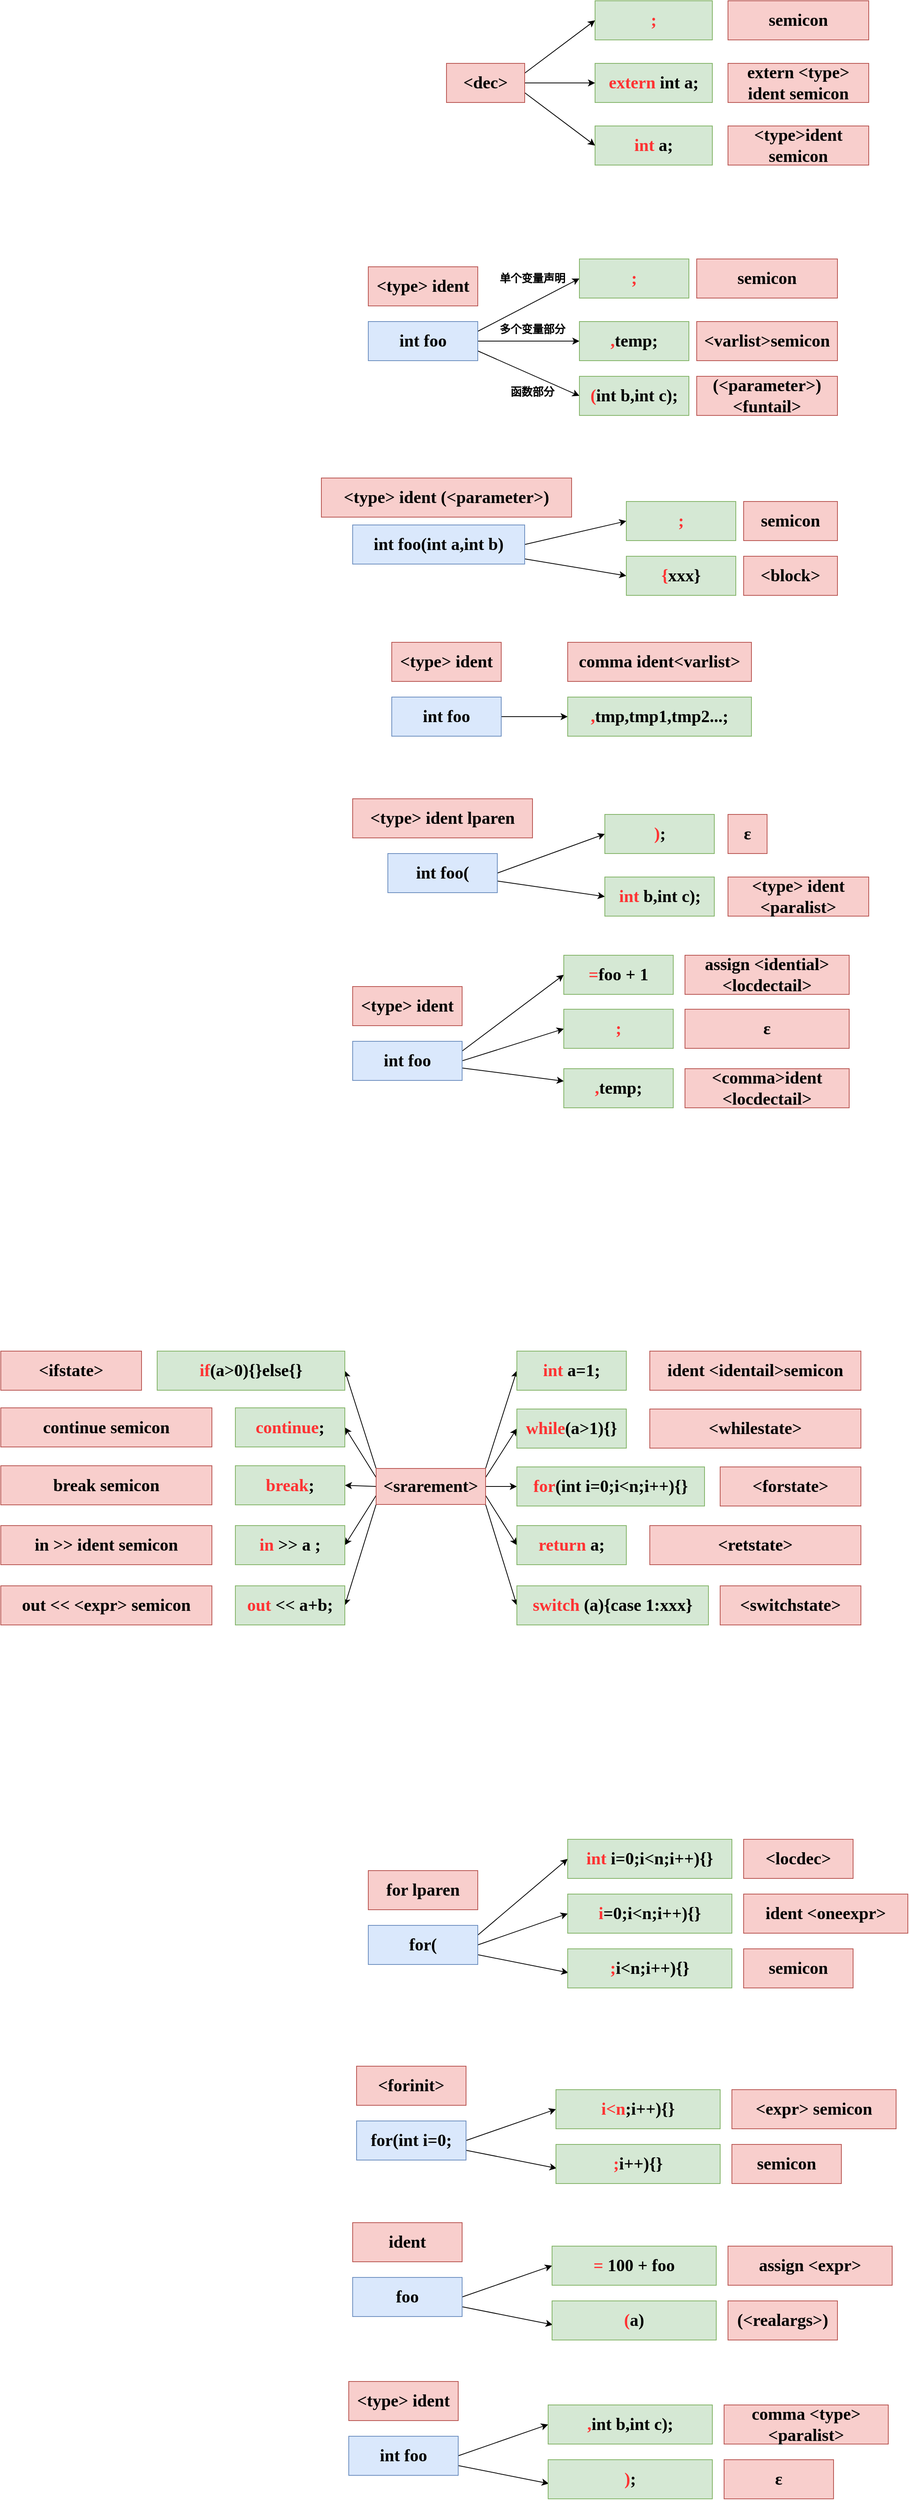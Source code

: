 <mxfile version="14.5.1" type="device"><diagram id="L90BtgbcNzhv3W5qgDc9" name="第 1 页"><mxGraphModel dx="2212" dy="1847" grid="1" gridSize="10" guides="1" tooltips="1" connect="1" arrows="1" fold="1" page="1" pageScale="1" pageWidth="827" pageHeight="1169" math="0" shadow="0"><root><mxCell id="0"/><mxCell id="1" parent="0"/><mxCell id="10o4doqSelz8UvttUUYn-6" style="rounded=0;orthogonalLoop=1;jettySize=auto;html=1;exitX=1;exitY=0.25;exitDx=0;exitDy=0;entryX=0;entryY=0.5;entryDx=0;entryDy=0;" parent="1" source="10o4doqSelz8UvttUUYn-1" target="10o4doqSelz8UvttUUYn-5" edge="1"><mxGeometry relative="1" as="geometry"/></mxCell><mxCell id="10o4doqSelz8UvttUUYn-7" style="edgeStyle=none;rounded=0;orthogonalLoop=1;jettySize=auto;html=1;" parent="1" source="10o4doqSelz8UvttUUYn-1" target="10o4doqSelz8UvttUUYn-4" edge="1"><mxGeometry relative="1" as="geometry"/></mxCell><mxCell id="10o4doqSelz8UvttUUYn-8" style="edgeStyle=none;rounded=0;orthogonalLoop=1;jettySize=auto;html=1;exitX=1;exitY=0.75;exitDx=0;exitDy=0;entryX=0;entryY=0.5;entryDx=0;entryDy=0;" parent="1" source="10o4doqSelz8UvttUUYn-1" target="10o4doqSelz8UvttUUYn-3" edge="1"><mxGeometry relative="1" as="geometry"/></mxCell><mxCell id="10o4doqSelz8UvttUUYn-1" value="&lt;b&gt;&lt;font face=&quot;Comic Sans MS&quot; style=&quot;font-size: 22px&quot;&gt;int foo&lt;/font&gt;&lt;/b&gt;" style="rounded=0;whiteSpace=wrap;html=1;fillColor=#dae8fc;strokeColor=#6c8ebf;" parent="1" vertex="1"><mxGeometry x="100" y="290" width="140" height="50" as="geometry"/></mxCell><mxCell id="10o4doqSelz8UvttUUYn-2" value="&lt;b&gt;&lt;font face=&quot;Comic Sans MS&quot; style=&quot;font-size: 22px&quot;&gt;&amp;lt;type&amp;gt; ident&lt;/font&gt;&lt;/b&gt;" style="rounded=0;whiteSpace=wrap;html=1;fillColor=#f8cecc;strokeColor=#b85450;" parent="1" vertex="1"><mxGeometry x="100" y="220" width="140" height="50" as="geometry"/></mxCell><mxCell id="10o4doqSelz8UvttUUYn-3" value="&lt;b&gt;&lt;font face=&quot;Comic Sans MS&quot; style=&quot;font-size: 22px&quot;&gt;&lt;font color=&quot;#ff3333&quot;&gt;(&lt;/font&gt;int b,int c);&lt;/font&gt;&lt;/b&gt;" style="rounded=0;whiteSpace=wrap;html=1;fillColor=#d5e8d4;strokeColor=#82b366;" parent="1" vertex="1"><mxGeometry x="370" y="360" width="140" height="50" as="geometry"/></mxCell><mxCell id="10o4doqSelz8UvttUUYn-4" value="&lt;font face=&quot;Comic Sans MS&quot;&gt;&lt;span style=&quot;font-size: 22px&quot;&gt;&lt;b&gt;&lt;font color=&quot;#ff3333&quot;&gt;,&lt;/font&gt;temp;&lt;/b&gt;&lt;/span&gt;&lt;/font&gt;" style="rounded=0;whiteSpace=wrap;html=1;fillColor=#d5e8d4;strokeColor=#82b366;" parent="1" vertex="1"><mxGeometry x="370" y="290" width="140" height="50" as="geometry"/></mxCell><mxCell id="10o4doqSelz8UvttUUYn-5" value="&lt;font face=&quot;Comic Sans MS&quot; color=&quot;#ff3333&quot;&gt;&lt;span style=&quot;font-size: 22px&quot;&gt;&lt;b&gt;;&lt;/b&gt;&lt;/span&gt;&lt;/font&gt;" style="rounded=0;whiteSpace=wrap;html=1;fillColor=#d5e8d4;strokeColor=#82b366;" parent="1" vertex="1"><mxGeometry x="370" y="210" width="140" height="50" as="geometry"/></mxCell><mxCell id="10o4doqSelz8UvttUUYn-9" value="&lt;font face=&quot;Comic Sans MS&quot;&gt;&lt;span style=&quot;font-size: 22px&quot;&gt;&lt;b&gt;(&amp;lt;parameter&amp;gt;)&lt;br&gt;&amp;lt;funtail&amp;gt;&lt;br&gt;&lt;/b&gt;&lt;/span&gt;&lt;/font&gt;" style="rounded=0;whiteSpace=wrap;html=1;fillColor=#f8cecc;strokeColor=#b85450;" parent="1" vertex="1"><mxGeometry x="520" y="360" width="180" height="50" as="geometry"/></mxCell><mxCell id="10o4doqSelz8UvttUUYn-10" value="&lt;font face=&quot;Comic Sans MS&quot;&gt;&lt;span style=&quot;font-size: 22px&quot;&gt;&lt;b&gt;&amp;lt;varlist&amp;gt;semicon&lt;/b&gt;&lt;/span&gt;&lt;/font&gt;" style="rounded=0;whiteSpace=wrap;html=1;fillColor=#f8cecc;strokeColor=#b85450;" parent="1" vertex="1"><mxGeometry x="520" y="290" width="180" height="50" as="geometry"/></mxCell><mxCell id="10o4doqSelz8UvttUUYn-11" value="&lt;font face=&quot;Comic Sans MS&quot;&gt;&lt;span style=&quot;font-size: 22px&quot;&gt;&lt;b&gt;semicon&lt;/b&gt;&lt;/span&gt;&lt;/font&gt;" style="rounded=0;whiteSpace=wrap;html=1;fillColor=#f8cecc;strokeColor=#b85450;" parent="1" vertex="1"><mxGeometry x="520" y="210" width="180" height="50" as="geometry"/></mxCell><mxCell id="10o4doqSelz8UvttUUYn-13" value="&lt;b&gt;&lt;font style=&quot;font-size: 14px&quot;&gt;单个变量声明&lt;/font&gt;&lt;/b&gt;" style="text;html=1;strokeColor=none;fillColor=none;align=center;verticalAlign=middle;whiteSpace=wrap;rounded=0;" parent="1" vertex="1"><mxGeometry x="260" y="225" width="100" height="20" as="geometry"/></mxCell><mxCell id="10o4doqSelz8UvttUUYn-14" value="&lt;b&gt;&lt;font style=&quot;font-size: 14px&quot;&gt;多个变量部分&lt;/font&gt;&lt;/b&gt;" style="text;html=1;strokeColor=none;fillColor=none;align=center;verticalAlign=middle;whiteSpace=wrap;rounded=0;" parent="1" vertex="1"><mxGeometry x="260" y="290" width="100" height="20" as="geometry"/></mxCell><mxCell id="10o4doqSelz8UvttUUYn-15" value="&lt;b&gt;&lt;font style=&quot;font-size: 14px&quot;&gt;函数部分&lt;/font&gt;&lt;/b&gt;" style="text;html=1;strokeColor=none;fillColor=none;align=center;verticalAlign=middle;whiteSpace=wrap;rounded=0;" parent="1" vertex="1"><mxGeometry x="260" y="370" width="100" height="20" as="geometry"/></mxCell><mxCell id="10o4doqSelz8UvttUUYn-22" style="edgeStyle=none;rounded=0;orthogonalLoop=1;jettySize=auto;html=1;entryX=0;entryY=0.5;entryDx=0;entryDy=0;exitX=1;exitY=0.5;exitDx=0;exitDy=0;" parent="1" source="10o4doqSelz8UvttUUYn-16" target="10o4doqSelz8UvttUUYn-18" edge="1"><mxGeometry relative="1" as="geometry"/></mxCell><mxCell id="10o4doqSelz8UvttUUYn-23" style="edgeStyle=none;rounded=0;orthogonalLoop=1;jettySize=auto;html=1;entryX=0;entryY=0.5;entryDx=0;entryDy=0;" parent="1" source="10o4doqSelz8UvttUUYn-16" target="10o4doqSelz8UvttUUYn-19" edge="1"><mxGeometry relative="1" as="geometry"/></mxCell><mxCell id="10o4doqSelz8UvttUUYn-16" value="&lt;b&gt;&lt;font face=&quot;Comic Sans MS&quot; style=&quot;font-size: 22px&quot;&gt;int foo(int a,int b)&lt;/font&gt;&lt;/b&gt;" style="rounded=0;whiteSpace=wrap;html=1;fillColor=#dae8fc;strokeColor=#6c8ebf;" parent="1" vertex="1"><mxGeometry x="80" y="550" width="220" height="50" as="geometry"/></mxCell><mxCell id="10o4doqSelz8UvttUUYn-17" value="&lt;b&gt;&lt;font face=&quot;Comic Sans MS&quot; style=&quot;font-size: 22px&quot;&gt;&amp;lt;type&amp;gt; ident (&amp;lt;parameter&amp;gt;)&lt;/font&gt;&lt;/b&gt;" style="rounded=0;whiteSpace=wrap;html=1;fillColor=#f8cecc;strokeColor=#b85450;" parent="1" vertex="1"><mxGeometry x="40" y="490" width="320" height="50" as="geometry"/></mxCell><mxCell id="10o4doqSelz8UvttUUYn-18" value="&lt;font face=&quot;Comic Sans MS&quot; color=&quot;#ff3333&quot;&gt;&lt;span style=&quot;font-size: 22px&quot;&gt;&lt;b&gt;;&lt;/b&gt;&lt;/span&gt;&lt;/font&gt;" style="rounded=0;whiteSpace=wrap;html=1;fillColor=#d5e8d4;strokeColor=#82b366;" parent="1" vertex="1"><mxGeometry x="430" y="520" width="140" height="50" as="geometry"/></mxCell><mxCell id="10o4doqSelz8UvttUUYn-19" value="&lt;font face=&quot;Comic Sans MS&quot;&gt;&lt;span style=&quot;font-size: 22px&quot;&gt;&lt;b&gt;&lt;font color=&quot;#ff3333&quot;&gt;{&lt;/font&gt;xxx}&lt;/b&gt;&lt;/span&gt;&lt;/font&gt;" style="rounded=0;whiteSpace=wrap;html=1;fillColor=#d5e8d4;strokeColor=#82b366;" parent="1" vertex="1"><mxGeometry x="430" y="590" width="140" height="50" as="geometry"/></mxCell><mxCell id="10o4doqSelz8UvttUUYn-20" value="&lt;font face=&quot;Comic Sans MS&quot;&gt;&lt;span style=&quot;font-size: 22px&quot;&gt;&lt;b&gt;semicon&lt;/b&gt;&lt;/span&gt;&lt;/font&gt;" style="rounded=0;whiteSpace=wrap;html=1;fillColor=#f8cecc;strokeColor=#b85450;" parent="1" vertex="1"><mxGeometry x="580" y="520" width="120" height="50" as="geometry"/></mxCell><mxCell id="10o4doqSelz8UvttUUYn-21" value="&lt;font face=&quot;Comic Sans MS&quot;&gt;&lt;span style=&quot;font-size: 22px&quot;&gt;&lt;b&gt;&amp;lt;block&amp;gt;&lt;/b&gt;&lt;/span&gt;&lt;/font&gt;" style="rounded=0;whiteSpace=wrap;html=1;fillColor=#f8cecc;strokeColor=#b85450;" parent="1" vertex="1"><mxGeometry x="580" y="590" width="120" height="50" as="geometry"/></mxCell><mxCell id="10o4doqSelz8UvttUUYn-24" value="&lt;font face=&quot;Comic Sans MS&quot;&gt;&lt;span style=&quot;font-size: 22px&quot;&gt;&lt;b&gt;&lt;font color=&quot;#ff3333&quot;&gt;extern&lt;/font&gt; int a;&lt;/b&gt;&lt;/span&gt;&lt;/font&gt;" style="rounded=0;whiteSpace=wrap;html=1;fillColor=#d5e8d4;strokeColor=#82b366;" parent="1" vertex="1"><mxGeometry x="390" y="-40" width="150" height="50" as="geometry"/></mxCell><mxCell id="10o4doqSelz8UvttUUYn-25" value="&lt;font face=&quot;Comic Sans MS&quot;&gt;&lt;span style=&quot;font-size: 22px&quot;&gt;&lt;b&gt;&lt;font color=&quot;#ff3333&quot;&gt;int&lt;/font&gt; a;&lt;/b&gt;&lt;/span&gt;&lt;/font&gt;" style="rounded=0;whiteSpace=wrap;html=1;fillColor=#d5e8d4;strokeColor=#82b366;" parent="1" vertex="1"><mxGeometry x="390" y="40" width="150" height="50" as="geometry"/></mxCell><mxCell id="10o4doqSelz8UvttUUYn-26" value="&lt;font face=&quot;Comic Sans MS&quot; color=&quot;#ff3333&quot;&gt;&lt;span style=&quot;font-size: 22px&quot;&gt;&lt;b&gt;;&lt;/b&gt;&lt;/span&gt;&lt;/font&gt;" style="rounded=0;whiteSpace=wrap;html=1;fillColor=#d5e8d4;strokeColor=#82b366;" parent="1" vertex="1"><mxGeometry x="390" y="-120" width="150" height="50" as="geometry"/></mxCell><mxCell id="10o4doqSelz8UvttUUYn-28" style="edgeStyle=none;rounded=0;orthogonalLoop=1;jettySize=auto;html=1;entryX=0;entryY=0.5;entryDx=0;entryDy=0;exitX=1;exitY=0.25;exitDx=0;exitDy=0;" parent="1" source="10o4doqSelz8UvttUUYn-27" target="10o4doqSelz8UvttUUYn-26" edge="1"><mxGeometry relative="1" as="geometry"/></mxCell><mxCell id="10o4doqSelz8UvttUUYn-29" style="edgeStyle=none;rounded=0;orthogonalLoop=1;jettySize=auto;html=1;exitX=1;exitY=0.5;exitDx=0;exitDy=0;entryX=0;entryY=0.5;entryDx=0;entryDy=0;" parent="1" source="10o4doqSelz8UvttUUYn-27" target="10o4doqSelz8UvttUUYn-24" edge="1"><mxGeometry relative="1" as="geometry"/></mxCell><mxCell id="10o4doqSelz8UvttUUYn-30" style="edgeStyle=none;rounded=0;orthogonalLoop=1;jettySize=auto;html=1;exitX=1;exitY=0.75;exitDx=0;exitDy=0;entryX=0;entryY=0.5;entryDx=0;entryDy=0;" parent="1" source="10o4doqSelz8UvttUUYn-27" target="10o4doqSelz8UvttUUYn-25" edge="1"><mxGeometry relative="1" as="geometry"/></mxCell><mxCell id="10o4doqSelz8UvttUUYn-27" value="&lt;b&gt;&lt;font face=&quot;Comic Sans MS&quot; style=&quot;font-size: 22px&quot;&gt;&amp;lt;dec&amp;gt;&lt;/font&gt;&lt;/b&gt;" style="rounded=0;whiteSpace=wrap;html=1;fillColor=#f8cecc;strokeColor=#b85450;" parent="1" vertex="1"><mxGeometry x="200" y="-40" width="100" height="50" as="geometry"/></mxCell><mxCell id="10o4doqSelz8UvttUUYn-31" value="&lt;font face=&quot;Comic Sans MS&quot;&gt;&lt;span style=&quot;font-size: 22px&quot;&gt;&lt;b&gt;semicon&lt;/b&gt;&lt;/span&gt;&lt;/font&gt;" style="rounded=0;whiteSpace=wrap;html=1;fillColor=#f8cecc;strokeColor=#b85450;" parent="1" vertex="1"><mxGeometry x="560" y="-120" width="180" height="50" as="geometry"/></mxCell><mxCell id="10o4doqSelz8UvttUUYn-32" value="&lt;font face=&quot;Comic Sans MS&quot;&gt;&lt;span style=&quot;font-size: 22px&quot;&gt;&lt;b&gt;extern &amp;lt;type&amp;gt; ident semicon&lt;/b&gt;&lt;/span&gt;&lt;/font&gt;" style="rounded=0;whiteSpace=wrap;html=1;fillColor=#f8cecc;strokeColor=#b85450;" parent="1" vertex="1"><mxGeometry x="560" y="-40" width="180" height="50" as="geometry"/></mxCell><mxCell id="10o4doqSelz8UvttUUYn-33" value="&lt;font face=&quot;Comic Sans MS&quot;&gt;&lt;span style=&quot;font-size: 22px&quot;&gt;&lt;b&gt;&amp;lt;type&amp;gt;ident semicon&lt;/b&gt;&lt;/span&gt;&lt;/font&gt;" style="rounded=0;whiteSpace=wrap;html=1;fillColor=#f8cecc;strokeColor=#b85450;" parent="1" vertex="1"><mxGeometry x="560" y="40" width="180" height="50" as="geometry"/></mxCell><mxCell id="10o4doqSelz8UvttUUYn-39" style="edgeStyle=none;rounded=0;orthogonalLoop=1;jettySize=auto;html=1;entryX=0;entryY=0.5;entryDx=0;entryDy=0;" parent="1" source="10o4doqSelz8UvttUUYn-35" target="10o4doqSelz8UvttUUYn-37" edge="1"><mxGeometry relative="1" as="geometry"/></mxCell><mxCell id="10o4doqSelz8UvttUUYn-35" value="&lt;b&gt;&lt;font face=&quot;Comic Sans MS&quot; style=&quot;font-size: 22px&quot;&gt;int foo&lt;/font&gt;&lt;/b&gt;" style="rounded=0;whiteSpace=wrap;html=1;fillColor=#dae8fc;strokeColor=#6c8ebf;" parent="1" vertex="1"><mxGeometry x="130" y="770" width="140" height="50" as="geometry"/></mxCell><mxCell id="10o4doqSelz8UvttUUYn-36" value="&lt;b&gt;&lt;font face=&quot;Comic Sans MS&quot; style=&quot;font-size: 22px&quot;&gt;&amp;lt;type&amp;gt; ident&lt;/font&gt;&lt;/b&gt;" style="rounded=0;whiteSpace=wrap;html=1;fillColor=#f8cecc;strokeColor=#b85450;" parent="1" vertex="1"><mxGeometry x="130" y="700" width="140" height="50" as="geometry"/></mxCell><mxCell id="10o4doqSelz8UvttUUYn-37" value="&lt;font face=&quot;Comic Sans MS&quot;&gt;&lt;span style=&quot;font-size: 22px&quot;&gt;&lt;b&gt;&lt;font color=&quot;#ff3333&quot;&gt;,&lt;/font&gt;tmp,tmp1,tmp2...;&lt;/b&gt;&lt;/span&gt;&lt;/font&gt;" style="rounded=0;whiteSpace=wrap;html=1;fillColor=#d5e8d4;strokeColor=#82b366;" parent="1" vertex="1"><mxGeometry x="355" y="770" width="235" height="50" as="geometry"/></mxCell><mxCell id="10o4doqSelz8UvttUUYn-38" value="&lt;font face=&quot;Comic Sans MS&quot;&gt;&lt;span style=&quot;font-size: 22px&quot;&gt;&lt;b&gt;comma ident&amp;lt;varlist&amp;gt;&lt;/b&gt;&lt;/span&gt;&lt;/font&gt;" style="rounded=0;whiteSpace=wrap;html=1;fillColor=#f8cecc;strokeColor=#b85450;" parent="1" vertex="1"><mxGeometry x="355" y="700" width="235" height="50" as="geometry"/></mxCell><mxCell id="10o4doqSelz8UvttUUYn-46" style="edgeStyle=none;rounded=0;orthogonalLoop=1;jettySize=auto;html=1;entryX=0;entryY=0.5;entryDx=0;entryDy=0;exitX=1;exitY=0.5;exitDx=0;exitDy=0;" parent="1" source="10o4doqSelz8UvttUUYn-40" target="10o4doqSelz8UvttUUYn-43" edge="1"><mxGeometry relative="1" as="geometry"/></mxCell><mxCell id="10o4doqSelz8UvttUUYn-47" style="edgeStyle=none;rounded=0;orthogonalLoop=1;jettySize=auto;html=1;entryX=0;entryY=0.5;entryDx=0;entryDy=0;" parent="1" source="10o4doqSelz8UvttUUYn-40" target="10o4doqSelz8UvttUUYn-42" edge="1"><mxGeometry relative="1" as="geometry"/></mxCell><mxCell id="10o4doqSelz8UvttUUYn-40" value="&lt;b&gt;&lt;font face=&quot;Comic Sans MS&quot; style=&quot;font-size: 22px&quot;&gt;int foo(&lt;/font&gt;&lt;/b&gt;" style="rounded=0;whiteSpace=wrap;html=1;fillColor=#dae8fc;strokeColor=#6c8ebf;" parent="1" vertex="1"><mxGeometry x="125" y="970" width="140" height="50" as="geometry"/></mxCell><mxCell id="10o4doqSelz8UvttUUYn-41" value="&lt;b&gt;&lt;font face=&quot;Comic Sans MS&quot; style=&quot;font-size: 22px&quot;&gt;&amp;lt;type&amp;gt; ident lparen&lt;/font&gt;&lt;/b&gt;" style="rounded=0;whiteSpace=wrap;html=1;fillColor=#f8cecc;strokeColor=#b85450;" parent="1" vertex="1"><mxGeometry x="80" y="900" width="230" height="50" as="geometry"/></mxCell><mxCell id="10o4doqSelz8UvttUUYn-42" value="&lt;b&gt;&lt;font face=&quot;Comic Sans MS&quot; style=&quot;font-size: 22px&quot;&gt;&lt;font color=&quot;#ff3333&quot;&gt;int&lt;/font&gt; b,int c);&lt;/font&gt;&lt;/b&gt;" style="rounded=0;whiteSpace=wrap;html=1;fillColor=#d5e8d4;strokeColor=#82b366;" parent="1" vertex="1"><mxGeometry x="402.5" y="1000" width="140" height="50" as="geometry"/></mxCell><mxCell id="10o4doqSelz8UvttUUYn-43" value="&lt;font face=&quot;Comic Sans MS&quot;&gt;&lt;span style=&quot;font-size: 22px&quot;&gt;&lt;b&gt;&lt;font color=&quot;#ff3333&quot;&gt;)&lt;/font&gt;;&lt;/b&gt;&lt;/span&gt;&lt;/font&gt;" style="rounded=0;whiteSpace=wrap;html=1;fillColor=#d5e8d4;strokeColor=#82b366;" parent="1" vertex="1"><mxGeometry x="402.5" y="920" width="140" height="50" as="geometry"/></mxCell><mxCell id="10o4doqSelz8UvttUUYn-44" value="&lt;font face=&quot;Comic Sans MS&quot;&gt;&lt;span style=&quot;font-size: 22px&quot;&gt;&lt;b&gt;ε&lt;/b&gt;&lt;/span&gt;&lt;/font&gt;" style="rounded=0;whiteSpace=wrap;html=1;fillColor=#f8cecc;strokeColor=#b85450;" parent="1" vertex="1"><mxGeometry x="560" y="920" width="50" height="50" as="geometry"/></mxCell><mxCell id="10o4doqSelz8UvttUUYn-45" value="&lt;font face=&quot;Comic Sans MS&quot;&gt;&lt;span style=&quot;font-size: 22px&quot;&gt;&lt;b&gt;&amp;lt;type&amp;gt; ident &amp;lt;paralist&amp;gt;&lt;/b&gt;&lt;/span&gt;&lt;/font&gt;" style="rounded=0;whiteSpace=wrap;html=1;fillColor=#f8cecc;strokeColor=#b85450;" parent="1" vertex="1"><mxGeometry x="560" y="1000" width="180" height="50" as="geometry"/></mxCell><mxCell id="10o4doqSelz8UvttUUYn-49" style="rounded=0;orthogonalLoop=1;jettySize=auto;html=1;exitX=1;exitY=0.25;exitDx=0;exitDy=0;entryX=0;entryY=0.5;entryDx=0;entryDy=0;" parent="1" source="10o4doqSelz8UvttUUYn-52" target="10o4doqSelz8UvttUUYn-56" edge="1"><mxGeometry relative="1" as="geometry"><Array as="points"><mxPoint x="220" y="1235"/></Array></mxGeometry></mxCell><mxCell id="10o4doqSelz8UvttUUYn-50" style="edgeStyle=none;rounded=0;orthogonalLoop=1;jettySize=auto;html=1;" parent="1" source="10o4doqSelz8UvttUUYn-52" target="10o4doqSelz8UvttUUYn-55" edge="1"><mxGeometry relative="1" as="geometry"/></mxCell><mxCell id="10o4doqSelz8UvttUUYn-65" style="edgeStyle=none;rounded=0;orthogonalLoop=1;jettySize=auto;html=1;exitX=1;exitY=0.25;exitDx=0;exitDy=0;entryX=0;entryY=0.5;entryDx=0;entryDy=0;" parent="1" source="10o4doqSelz8UvttUUYn-52" target="10o4doqSelz8UvttUUYn-63" edge="1"><mxGeometry relative="1" as="geometry"/></mxCell><mxCell id="10o4doqSelz8UvttUUYn-52" value="&lt;b&gt;&lt;font face=&quot;Comic Sans MS&quot; style=&quot;font-size: 22px&quot;&gt;int foo&lt;/font&gt;&lt;/b&gt;" style="rounded=0;whiteSpace=wrap;html=1;fillColor=#dae8fc;strokeColor=#6c8ebf;" parent="1" vertex="1"><mxGeometry x="80" y="1210" width="140" height="50" as="geometry"/></mxCell><mxCell id="10o4doqSelz8UvttUUYn-53" value="&lt;b&gt;&lt;font face=&quot;Comic Sans MS&quot; style=&quot;font-size: 22px&quot;&gt;&amp;lt;type&amp;gt; ident&lt;/font&gt;&lt;/b&gt;" style="rounded=0;whiteSpace=wrap;html=1;fillColor=#f8cecc;strokeColor=#b85450;" parent="1" vertex="1"><mxGeometry x="80" y="1140" width="140" height="50" as="geometry"/></mxCell><mxCell id="10o4doqSelz8UvttUUYn-55" value="&lt;font face=&quot;Comic Sans MS&quot;&gt;&lt;span style=&quot;font-size: 22px&quot;&gt;&lt;b&gt;&lt;font color=&quot;#ff3333&quot;&gt;,&lt;/font&gt;temp;&lt;/b&gt;&lt;/span&gt;&lt;/font&gt;" style="rounded=0;whiteSpace=wrap;html=1;fillColor=#d5e8d4;strokeColor=#82b366;" parent="1" vertex="1"><mxGeometry x="350" y="1245" width="140" height="50" as="geometry"/></mxCell><mxCell id="10o4doqSelz8UvttUUYn-56" value="&lt;font face=&quot;Comic Sans MS&quot; color=&quot;#ff3333&quot;&gt;&lt;span style=&quot;font-size: 22px&quot;&gt;&lt;b&gt;;&lt;/b&gt;&lt;/span&gt;&lt;/font&gt;" style="rounded=0;whiteSpace=wrap;html=1;fillColor=#d5e8d4;strokeColor=#82b366;" parent="1" vertex="1"><mxGeometry x="350" y="1169" width="140" height="50" as="geometry"/></mxCell><mxCell id="10o4doqSelz8UvttUUYn-58" value="&lt;font face=&quot;Comic Sans MS&quot;&gt;&lt;span style=&quot;font-size: 22px&quot;&gt;&lt;b&gt;&amp;lt;comma&amp;gt;ident &amp;lt;locdectail&amp;gt;&lt;/b&gt;&lt;/span&gt;&lt;/font&gt;" style="rounded=0;whiteSpace=wrap;html=1;fillColor=#f8cecc;strokeColor=#b85450;" parent="1" vertex="1"><mxGeometry x="505" y="1245" width="210" height="50" as="geometry"/></mxCell><mxCell id="10o4doqSelz8UvttUUYn-59" value="&lt;font face=&quot;Comic Sans MS&quot;&gt;&lt;span style=&quot;font-size: 22px&quot;&gt;&lt;b&gt;ε&lt;/b&gt;&lt;/span&gt;&lt;/font&gt;" style="rounded=0;whiteSpace=wrap;html=1;fillColor=#f8cecc;strokeColor=#b85450;" parent="1" vertex="1"><mxGeometry x="505" y="1169" width="210" height="50" as="geometry"/></mxCell><mxCell id="10o4doqSelz8UvttUUYn-63" value="&lt;font face=&quot;Comic Sans MS&quot;&gt;&lt;span style=&quot;font-size: 22px&quot;&gt;&lt;b&gt;&lt;font color=&quot;#ff3333&quot;&gt;=&lt;/font&gt;foo + 1&lt;/b&gt;&lt;/span&gt;&lt;/font&gt;" style="rounded=0;whiteSpace=wrap;html=1;fillColor=#d5e8d4;strokeColor=#82b366;" parent="1" vertex="1"><mxGeometry x="350" y="1100" width="140" height="50" as="geometry"/></mxCell><mxCell id="10o4doqSelz8UvttUUYn-64" value="&lt;font face=&quot;Comic Sans MS&quot;&gt;&lt;span style=&quot;font-size: 22px&quot;&gt;&lt;b&gt;assign &amp;lt;idential&amp;gt;&amp;lt;locdectail&amp;gt;&lt;/b&gt;&lt;/span&gt;&lt;/font&gt;" style="rounded=0;whiteSpace=wrap;html=1;fillColor=#f8cecc;strokeColor=#b85450;" parent="1" vertex="1"><mxGeometry x="505" y="1100" width="210" height="50" as="geometry"/></mxCell><mxCell id="HZL_NlcxcB1534XH_2X8-18" style="rounded=0;orthogonalLoop=1;jettySize=auto;html=1;entryX=0;entryY=0.5;entryDx=0;entryDy=0;exitX=1;exitY=0;exitDx=0;exitDy=0;" parent="1" source="HZL_NlcxcB1534XH_2X8-1" target="HZL_NlcxcB1534XH_2X8-2" edge="1"><mxGeometry relative="1" as="geometry"/></mxCell><mxCell id="HZL_NlcxcB1534XH_2X8-20" style="edgeStyle=none;rounded=0;orthogonalLoop=1;jettySize=auto;html=1;exitX=1;exitY=0.25;exitDx=0;exitDy=0;entryX=0;entryY=0.5;entryDx=0;entryDy=0;" parent="1" source="HZL_NlcxcB1534XH_2X8-1" target="HZL_NlcxcB1534XH_2X8-3" edge="1"><mxGeometry relative="1" as="geometry"/></mxCell><mxCell id="HZL_NlcxcB1534XH_2X8-21" style="edgeStyle=none;rounded=0;orthogonalLoop=1;jettySize=auto;html=1;exitX=1;exitY=0.5;exitDx=0;exitDy=0;entryX=0;entryY=0.5;entryDx=0;entryDy=0;" parent="1" source="HZL_NlcxcB1534XH_2X8-1" target="HZL_NlcxcB1534XH_2X8-4" edge="1"><mxGeometry relative="1" as="geometry"/></mxCell><mxCell id="HZL_NlcxcB1534XH_2X8-22" style="edgeStyle=none;rounded=0;orthogonalLoop=1;jettySize=auto;html=1;exitX=1;exitY=0.75;exitDx=0;exitDy=0;entryX=0;entryY=0.5;entryDx=0;entryDy=0;" parent="1" source="HZL_NlcxcB1534XH_2X8-1" target="HZL_NlcxcB1534XH_2X8-5" edge="1"><mxGeometry relative="1" as="geometry"/></mxCell><mxCell id="HZL_NlcxcB1534XH_2X8-23" style="edgeStyle=none;rounded=0;orthogonalLoop=1;jettySize=auto;html=1;exitX=0;exitY=0.25;exitDx=0;exitDy=0;entryX=1;entryY=0.5;entryDx=0;entryDy=0;" parent="1" source="HZL_NlcxcB1534XH_2X8-1" target="HZL_NlcxcB1534XH_2X8-6" edge="1"><mxGeometry relative="1" as="geometry"><mxPoint x="50" y="1740" as="targetPoint"/></mxGeometry></mxCell><mxCell id="HZL_NlcxcB1534XH_2X8-24" style="edgeStyle=none;rounded=0;orthogonalLoop=1;jettySize=auto;html=1;exitX=0;exitY=0.5;exitDx=0;exitDy=0;entryX=1;entryY=0.5;entryDx=0;entryDy=0;" parent="1" source="HZL_NlcxcB1534XH_2X8-1" target="HZL_NlcxcB1534XH_2X8-7" edge="1"><mxGeometry relative="1" as="geometry"><mxPoint x="30" y="1770" as="targetPoint"/></mxGeometry></mxCell><mxCell id="HZL_NlcxcB1534XH_2X8-25" style="edgeStyle=none;rounded=0;orthogonalLoop=1;jettySize=auto;html=1;exitX=0;exitY=0.75;exitDx=0;exitDy=0;entryX=1;entryY=0.5;entryDx=0;entryDy=0;" parent="1" source="HZL_NlcxcB1534XH_2X8-1" target="HZL_NlcxcB1534XH_2X8-8" edge="1"><mxGeometry relative="1" as="geometry"><mxPoint x="30" y="1800" as="targetPoint"/></mxGeometry></mxCell><mxCell id="HZL_NlcxcB1534XH_2X8-26" style="edgeStyle=none;rounded=0;orthogonalLoop=1;jettySize=auto;html=1;exitX=0;exitY=1;exitDx=0;exitDy=0;entryX=1;entryY=0.5;entryDx=0;entryDy=0;" parent="1" source="HZL_NlcxcB1534XH_2X8-1" target="HZL_NlcxcB1534XH_2X8-9" edge="1"><mxGeometry relative="1" as="geometry"><mxPoint x="80" y="1890" as="targetPoint"/></mxGeometry></mxCell><mxCell id="HZL_NlcxcB1534XH_2X8-29" style="edgeStyle=none;rounded=0;orthogonalLoop=1;jettySize=auto;html=1;exitX=0;exitY=0;exitDx=0;exitDy=0;entryX=1;entryY=0.5;entryDx=0;entryDy=0;" parent="1" source="HZL_NlcxcB1534XH_2X8-1" target="HZL_NlcxcB1534XH_2X8-27" edge="1"><mxGeometry relative="1" as="geometry"><mxPoint x="120" y="1690" as="targetPoint"/></mxGeometry></mxCell><mxCell id="ejaSCbK28o3pBQnK-sq0-3" style="rounded=0;orthogonalLoop=1;jettySize=auto;html=1;exitX=1;exitY=1;exitDx=0;exitDy=0;entryX=0;entryY=0.5;entryDx=0;entryDy=0;" edge="1" parent="1" source="HZL_NlcxcB1534XH_2X8-1" target="ejaSCbK28o3pBQnK-sq0-1"><mxGeometry relative="1" as="geometry"/></mxCell><mxCell id="HZL_NlcxcB1534XH_2X8-1" value="&lt;font face=&quot;Comic Sans MS&quot;&gt;&lt;span style=&quot;font-size: 22px&quot;&gt;&lt;b&gt;&amp;lt;srarement&amp;gt;&lt;/b&gt;&lt;/span&gt;&lt;/font&gt;" style="rounded=0;whiteSpace=wrap;html=1;fillColor=#f8cecc;strokeColor=#b85450;" parent="1" vertex="1"><mxGeometry x="110" y="1756" width="140" height="46" as="geometry"/></mxCell><mxCell id="HZL_NlcxcB1534XH_2X8-2" value="&lt;font face=&quot;Comic Sans MS&quot;&gt;&lt;span style=&quot;font-size: 22px&quot;&gt;&lt;b&gt;&lt;font color=&quot;#ff3333&quot;&gt;int&lt;/font&gt; a=1;&lt;/b&gt;&lt;/span&gt;&lt;/font&gt;" style="rounded=0;whiteSpace=wrap;html=1;fillColor=#d5e8d4;strokeColor=#82b366;" parent="1" vertex="1"><mxGeometry x="290" y="1606" width="140" height="50" as="geometry"/></mxCell><mxCell id="HZL_NlcxcB1534XH_2X8-3" value="&lt;font face=&quot;Comic Sans MS&quot;&gt;&lt;span style=&quot;font-size: 22px&quot;&gt;&lt;b&gt;&lt;font color=&quot;#ff3333&quot;&gt;while&lt;/font&gt;(a&amp;gt;1){}&lt;/b&gt;&lt;/span&gt;&lt;/font&gt;" style="rounded=0;whiteSpace=wrap;html=1;fillColor=#d5e8d4;strokeColor=#82b366;" parent="1" vertex="1"><mxGeometry x="290" y="1680" width="140" height="50" as="geometry"/></mxCell><mxCell id="HZL_NlcxcB1534XH_2X8-4" value="&lt;font face=&quot;Comic Sans MS&quot;&gt;&lt;span style=&quot;font-size: 22px&quot;&gt;&lt;b&gt;&lt;font color=&quot;#ff3333&quot;&gt;for&lt;/font&gt;(int i=0;i&amp;lt;n;i++){}&lt;/b&gt;&lt;/span&gt;&lt;/font&gt;" style="rounded=0;whiteSpace=wrap;html=1;fillColor=#d5e8d4;strokeColor=#82b366;" parent="1" vertex="1"><mxGeometry x="290" y="1754" width="240" height="50" as="geometry"/></mxCell><mxCell id="HZL_NlcxcB1534XH_2X8-5" value="&lt;font face=&quot;Comic Sans MS&quot;&gt;&lt;span style=&quot;font-size: 22px&quot;&gt;&lt;b&gt;&lt;font color=&quot;#ff3333&quot;&gt;return&lt;/font&gt; a;&lt;/b&gt;&lt;/span&gt;&lt;/font&gt;" style="rounded=0;whiteSpace=wrap;html=1;fillColor=#d5e8d4;strokeColor=#82b366;" parent="1" vertex="1"><mxGeometry x="290" y="1829" width="140" height="50" as="geometry"/></mxCell><mxCell id="HZL_NlcxcB1534XH_2X8-6" value="&lt;font face=&quot;Comic Sans MS&quot;&gt;&lt;span style=&quot;font-size: 22px&quot;&gt;&lt;b&gt;&lt;font color=&quot;#ff3333&quot;&gt;continue&lt;/font&gt;;&lt;/b&gt;&lt;/span&gt;&lt;/font&gt;" style="rounded=0;whiteSpace=wrap;html=1;fillColor=#d5e8d4;strokeColor=#82b366;" parent="1" vertex="1"><mxGeometry x="-70" y="1678.5" width="140" height="50" as="geometry"/></mxCell><mxCell id="HZL_NlcxcB1534XH_2X8-7" value="&lt;font face=&quot;Comic Sans MS&quot;&gt;&lt;span style=&quot;font-size: 22px&quot;&gt;&lt;b&gt;&lt;font color=&quot;#ff3333&quot;&gt;break&lt;/font&gt;;&lt;/b&gt;&lt;/span&gt;&lt;/font&gt;" style="rounded=0;whiteSpace=wrap;html=1;fillColor=#d5e8d4;strokeColor=#82b366;" parent="1" vertex="1"><mxGeometry x="-70" y="1752.5" width="140" height="50" as="geometry"/></mxCell><mxCell id="HZL_NlcxcB1534XH_2X8-8" value="&lt;font face=&quot;Comic Sans MS&quot;&gt;&lt;span style=&quot;font-size: 22px&quot;&gt;&lt;b&gt;&lt;font color=&quot;#ff3333&quot;&gt;in &lt;/font&gt;&amp;gt;&amp;gt; a&lt;font color=&quot;#ff3333&quot;&gt;&amp;nbsp;&lt;/font&gt;;&lt;/b&gt;&lt;/span&gt;&lt;/font&gt;" style="rounded=0;whiteSpace=wrap;html=1;fillColor=#d5e8d4;strokeColor=#82b366;" parent="1" vertex="1"><mxGeometry x="-70" y="1829" width="140" height="50" as="geometry"/></mxCell><mxCell id="HZL_NlcxcB1534XH_2X8-9" value="&lt;font face=&quot;Comic Sans MS&quot;&gt;&lt;span style=&quot;font-size: 22px&quot;&gt;&lt;b&gt;&lt;font color=&quot;#ff3333&quot;&gt;out &lt;/font&gt;&amp;lt;&amp;lt; a+b;&lt;/b&gt;&lt;/span&gt;&lt;/font&gt;" style="rounded=0;whiteSpace=wrap;html=1;fillColor=#d5e8d4;strokeColor=#82b366;" parent="1" vertex="1"><mxGeometry x="-70" y="1906" width="140" height="50" as="geometry"/></mxCell><mxCell id="HZL_NlcxcB1534XH_2X8-10" value="&lt;font face=&quot;Comic Sans MS&quot;&gt;&lt;span style=&quot;font-size: 22px&quot;&gt;&lt;b&gt;ident &amp;lt;identail&amp;gt;semicon&lt;/b&gt;&lt;/span&gt;&lt;/font&gt;" style="rounded=0;whiteSpace=wrap;html=1;fillColor=#f8cecc;strokeColor=#b85450;" parent="1" vertex="1"><mxGeometry x="460" y="1606" width="270" height="50" as="geometry"/></mxCell><mxCell id="HZL_NlcxcB1534XH_2X8-11" value="&lt;font face=&quot;Comic Sans MS&quot;&gt;&lt;span style=&quot;font-size: 22px&quot;&gt;&lt;b&gt;&amp;lt;whilestate&amp;gt;&lt;/b&gt;&lt;/span&gt;&lt;/font&gt;" style="rounded=0;whiteSpace=wrap;html=1;fillColor=#f8cecc;strokeColor=#b85450;" parent="1" vertex="1"><mxGeometry x="460" y="1680" width="270" height="50" as="geometry"/></mxCell><mxCell id="HZL_NlcxcB1534XH_2X8-12" value="&lt;font face=&quot;Comic Sans MS&quot;&gt;&lt;span style=&quot;font-size: 22px&quot;&gt;&lt;b&gt;&amp;lt;forstate&amp;gt;&lt;/b&gt;&lt;/span&gt;&lt;/font&gt;" style="rounded=0;whiteSpace=wrap;html=1;fillColor=#f8cecc;strokeColor=#b85450;" parent="1" vertex="1"><mxGeometry x="550" y="1754" width="180" height="50" as="geometry"/></mxCell><mxCell id="HZL_NlcxcB1534XH_2X8-13" value="&lt;font face=&quot;Comic Sans MS&quot;&gt;&lt;span style=&quot;font-size: 22px&quot;&gt;&lt;b&gt;&amp;lt;retstate&amp;gt;&lt;/b&gt;&lt;/span&gt;&lt;/font&gt;" style="rounded=0;whiteSpace=wrap;html=1;fillColor=#f8cecc;strokeColor=#b85450;" parent="1" vertex="1"><mxGeometry x="460" y="1829" width="270" height="50" as="geometry"/></mxCell><mxCell id="HZL_NlcxcB1534XH_2X8-14" value="&lt;font face=&quot;Comic Sans MS&quot;&gt;&lt;span style=&quot;font-size: 22px&quot;&gt;&lt;b&gt;continue semicon&lt;/b&gt;&lt;/span&gt;&lt;/font&gt;" style="rounded=0;whiteSpace=wrap;html=1;fillColor=#f8cecc;strokeColor=#b85450;" parent="1" vertex="1"><mxGeometry x="-370" y="1678.5" width="270" height="50" as="geometry"/></mxCell><mxCell id="HZL_NlcxcB1534XH_2X8-15" value="&lt;font face=&quot;Comic Sans MS&quot;&gt;&lt;span style=&quot;font-size: 22px&quot;&gt;&lt;b&gt;break semicon&lt;/b&gt;&lt;/span&gt;&lt;/font&gt;" style="rounded=0;whiteSpace=wrap;html=1;fillColor=#f8cecc;strokeColor=#b85450;" parent="1" vertex="1"><mxGeometry x="-370" y="1752.5" width="270" height="50" as="geometry"/></mxCell><mxCell id="HZL_NlcxcB1534XH_2X8-16" value="&lt;font face=&quot;Comic Sans MS&quot;&gt;&lt;span style=&quot;font-size: 22px&quot;&gt;&lt;b&gt;in &amp;gt;&amp;gt; ident semicon&lt;/b&gt;&lt;/span&gt;&lt;/font&gt;" style="rounded=0;whiteSpace=wrap;html=1;fillColor=#f8cecc;strokeColor=#b85450;" parent="1" vertex="1"><mxGeometry x="-370" y="1829" width="270" height="50" as="geometry"/></mxCell><mxCell id="HZL_NlcxcB1534XH_2X8-17" value="&lt;font face=&quot;Comic Sans MS&quot;&gt;&lt;span style=&quot;font-size: 22px&quot;&gt;&lt;b&gt;out &amp;lt;&amp;lt; &amp;lt;expr&amp;gt; semicon&lt;/b&gt;&lt;/span&gt;&lt;/font&gt;" style="rounded=0;whiteSpace=wrap;html=1;fillColor=#f8cecc;strokeColor=#b85450;" parent="1" vertex="1"><mxGeometry x="-370" y="1906" width="270" height="50" as="geometry"/></mxCell><mxCell id="HZL_NlcxcB1534XH_2X8-27" value="&lt;font face=&quot;Comic Sans MS&quot;&gt;&lt;span style=&quot;font-size: 22px&quot;&gt;&lt;b&gt;&lt;font color=&quot;#ff3333&quot;&gt;if&lt;/font&gt;(a&amp;gt;0){}else{}&lt;/b&gt;&lt;/span&gt;&lt;/font&gt;" style="rounded=0;whiteSpace=wrap;html=1;fillColor=#d5e8d4;strokeColor=#82b366;" parent="1" vertex="1"><mxGeometry x="-170" y="1606" width="240" height="50" as="geometry"/></mxCell><mxCell id="HZL_NlcxcB1534XH_2X8-28" value="&lt;font face=&quot;Comic Sans MS&quot;&gt;&lt;span style=&quot;font-size: 22px&quot;&gt;&lt;b&gt;&amp;lt;ifstate&amp;gt;&lt;/b&gt;&lt;/span&gt;&lt;/font&gt;" style="rounded=0;whiteSpace=wrap;html=1;fillColor=#f8cecc;strokeColor=#b85450;" parent="1" vertex="1"><mxGeometry x="-370" y="1606" width="180" height="50" as="geometry"/></mxCell><mxCell id="HZL_NlcxcB1534XH_2X8-39" style="edgeStyle=none;rounded=0;orthogonalLoop=1;jettySize=auto;html=1;exitX=1;exitY=0.25;exitDx=0;exitDy=0;entryX=0;entryY=0.5;entryDx=0;entryDy=0;" parent="1" source="HZL_NlcxcB1534XH_2X8-31" target="HZL_NlcxcB1534XH_2X8-33" edge="1"><mxGeometry relative="1" as="geometry"/></mxCell><mxCell id="HZL_NlcxcB1534XH_2X8-40" style="edgeStyle=none;rounded=0;orthogonalLoop=1;jettySize=auto;html=1;entryX=0;entryY=0.5;entryDx=0;entryDy=0;exitX=1;exitY=0.5;exitDx=0;exitDy=0;" parent="1" source="HZL_NlcxcB1534XH_2X8-31" target="HZL_NlcxcB1534XH_2X8-34" edge="1"><mxGeometry relative="1" as="geometry"/></mxCell><mxCell id="HZL_NlcxcB1534XH_2X8-41" style="edgeStyle=none;rounded=0;orthogonalLoop=1;jettySize=auto;html=1;exitX=1;exitY=0.75;exitDx=0;exitDy=0;entryX=0.004;entryY=0.61;entryDx=0;entryDy=0;entryPerimeter=0;" parent="1" source="HZL_NlcxcB1534XH_2X8-31" target="HZL_NlcxcB1534XH_2X8-35" edge="1"><mxGeometry relative="1" as="geometry"/></mxCell><mxCell id="HZL_NlcxcB1534XH_2X8-31" value="&lt;b&gt;&lt;font face=&quot;Comic Sans MS&quot; style=&quot;font-size: 22px&quot;&gt;for(&lt;/font&gt;&lt;/b&gt;" style="rounded=0;whiteSpace=wrap;html=1;fillColor=#dae8fc;strokeColor=#6c8ebf;" parent="1" vertex="1"><mxGeometry x="100" y="2340" width="140" height="50" as="geometry"/></mxCell><mxCell id="HZL_NlcxcB1534XH_2X8-32" value="&lt;b&gt;&lt;font face=&quot;Comic Sans MS&quot; style=&quot;font-size: 22px&quot;&gt;for lparen&lt;/font&gt;&lt;/b&gt;" style="rounded=0;whiteSpace=wrap;html=1;fillColor=#f8cecc;strokeColor=#b85450;" parent="1" vertex="1"><mxGeometry x="100" y="2270" width="140" height="50" as="geometry"/></mxCell><mxCell id="HZL_NlcxcB1534XH_2X8-33" value="&lt;font face=&quot;Comic Sans MS&quot;&gt;&lt;span style=&quot;font-size: 22px&quot;&gt;&lt;b&gt;&lt;font color=&quot;#ff3333&quot;&gt;int&lt;/font&gt; i=0;i&amp;lt;n;i++){}&lt;/b&gt;&lt;/span&gt;&lt;/font&gt;" style="rounded=0;whiteSpace=wrap;html=1;fillColor=#d5e8d4;strokeColor=#82b366;" parent="1" vertex="1"><mxGeometry x="355" y="2230" width="210" height="50" as="geometry"/></mxCell><mxCell id="HZL_NlcxcB1534XH_2X8-34" value="&lt;font face=&quot;Comic Sans MS&quot;&gt;&lt;span style=&quot;font-size: 22px&quot;&gt;&lt;b&gt;&lt;font color=&quot;#ff3333&quot;&gt;i&lt;/font&gt;=0;i&amp;lt;n;i++){}&lt;/b&gt;&lt;/span&gt;&lt;/font&gt;" style="rounded=0;whiteSpace=wrap;html=1;fillColor=#d5e8d4;strokeColor=#82b366;" parent="1" vertex="1"><mxGeometry x="355" y="2300" width="210" height="50" as="geometry"/></mxCell><mxCell id="HZL_NlcxcB1534XH_2X8-35" value="&lt;font face=&quot;Comic Sans MS&quot;&gt;&lt;span style=&quot;font-size: 22px&quot;&gt;&lt;b&gt;&lt;font color=&quot;#ff3333&quot;&gt;;&lt;/font&gt;i&amp;lt;n;i++){}&lt;/b&gt;&lt;/span&gt;&lt;/font&gt;" style="rounded=0;whiteSpace=wrap;html=1;fillColor=#d5e8d4;strokeColor=#82b366;" parent="1" vertex="1"><mxGeometry x="355" y="2370" width="210" height="50" as="geometry"/></mxCell><mxCell id="HZL_NlcxcB1534XH_2X8-36" value="&lt;font face=&quot;Comic Sans MS&quot;&gt;&lt;span style=&quot;font-size: 22px&quot;&gt;&lt;b&gt;&amp;lt;locdec&amp;gt;&lt;/b&gt;&lt;/span&gt;&lt;/font&gt;" style="rounded=0;whiteSpace=wrap;html=1;fillColor=#f8cecc;strokeColor=#b85450;" parent="1" vertex="1"><mxGeometry x="580" y="2230" width="140" height="50" as="geometry"/></mxCell><mxCell id="HZL_NlcxcB1534XH_2X8-37" value="&lt;font face=&quot;Comic Sans MS&quot;&gt;&lt;span style=&quot;font-size: 22px&quot;&gt;&lt;b&gt;ident &amp;lt;oneexpr&amp;gt;&lt;/b&gt;&lt;/span&gt;&lt;/font&gt;" style="rounded=0;whiteSpace=wrap;html=1;fillColor=#f8cecc;strokeColor=#b85450;" parent="1" vertex="1"><mxGeometry x="580" y="2300" width="210" height="50" as="geometry"/></mxCell><mxCell id="HZL_NlcxcB1534XH_2X8-38" value="&lt;font face=&quot;Comic Sans MS&quot;&gt;&lt;span style=&quot;font-size: 22px&quot;&gt;&lt;b&gt;semicon&lt;/b&gt;&lt;/span&gt;&lt;/font&gt;" style="rounded=0;whiteSpace=wrap;html=1;fillColor=#f8cecc;strokeColor=#b85450;" parent="1" vertex="1"><mxGeometry x="580" y="2370" width="140" height="50" as="geometry"/></mxCell><mxCell id="HZL_NlcxcB1534XH_2X8-44" style="edgeStyle=none;rounded=0;orthogonalLoop=1;jettySize=auto;html=1;entryX=0;entryY=0.5;entryDx=0;entryDy=0;exitX=1;exitY=0.5;exitDx=0;exitDy=0;" parent="1" source="HZL_NlcxcB1534XH_2X8-46" target="HZL_NlcxcB1534XH_2X8-49" edge="1"><mxGeometry relative="1" as="geometry"/></mxCell><mxCell id="HZL_NlcxcB1534XH_2X8-45" style="edgeStyle=none;rounded=0;orthogonalLoop=1;jettySize=auto;html=1;exitX=1;exitY=0.75;exitDx=0;exitDy=0;entryX=0.004;entryY=0.61;entryDx=0;entryDy=0;entryPerimeter=0;" parent="1" source="HZL_NlcxcB1534XH_2X8-46" target="HZL_NlcxcB1534XH_2X8-50" edge="1"><mxGeometry relative="1" as="geometry"/></mxCell><mxCell id="HZL_NlcxcB1534XH_2X8-46" value="&lt;b&gt;&lt;font face=&quot;Comic Sans MS&quot; style=&quot;font-size: 22px&quot;&gt;for(int i=0;&lt;/font&gt;&lt;/b&gt;" style="rounded=0;whiteSpace=wrap;html=1;fillColor=#dae8fc;strokeColor=#6c8ebf;" parent="1" vertex="1"><mxGeometry x="85" y="2590" width="140" height="50" as="geometry"/></mxCell><mxCell id="HZL_NlcxcB1534XH_2X8-47" value="&lt;font face=&quot;Comic Sans MS&quot;&gt;&lt;span style=&quot;font-size: 22px&quot;&gt;&lt;b&gt;&amp;lt;forinit&amp;gt;&lt;/b&gt;&lt;/span&gt;&lt;/font&gt;" style="rounded=0;whiteSpace=wrap;html=1;fillColor=#f8cecc;strokeColor=#b85450;" parent="1" vertex="1"><mxGeometry x="85" y="2520" width="140" height="50" as="geometry"/></mxCell><mxCell id="HZL_NlcxcB1534XH_2X8-49" value="&lt;font face=&quot;Comic Sans MS&quot;&gt;&lt;span style=&quot;font-size: 22px&quot;&gt;&lt;b&gt;&lt;font color=&quot;#ff3333&quot;&gt;i&amp;lt;n&lt;/font&gt;;i++){}&lt;/b&gt;&lt;/span&gt;&lt;/font&gt;" style="rounded=0;whiteSpace=wrap;html=1;fillColor=#d5e8d4;strokeColor=#82b366;" parent="1" vertex="1"><mxGeometry x="340" y="2550" width="210" height="50" as="geometry"/></mxCell><mxCell id="HZL_NlcxcB1534XH_2X8-50" value="&lt;font face=&quot;Comic Sans MS&quot;&gt;&lt;span style=&quot;font-size: 22px&quot;&gt;&lt;b&gt;&lt;font color=&quot;#ff3333&quot;&gt;;&lt;/font&gt;i++){}&lt;/b&gt;&lt;/span&gt;&lt;/font&gt;" style="rounded=0;whiteSpace=wrap;html=1;fillColor=#d5e8d4;strokeColor=#82b366;" parent="1" vertex="1"><mxGeometry x="340" y="2620" width="210" height="50" as="geometry"/></mxCell><mxCell id="HZL_NlcxcB1534XH_2X8-52" value="&lt;font face=&quot;Comic Sans MS&quot;&gt;&lt;span style=&quot;font-size: 22px&quot;&gt;&lt;b&gt;&amp;lt;expr&amp;gt; semicon&lt;/b&gt;&lt;/span&gt;&lt;/font&gt;" style="rounded=0;whiteSpace=wrap;html=1;fillColor=#f8cecc;strokeColor=#b85450;" parent="1" vertex="1"><mxGeometry x="565" y="2550" width="210" height="50" as="geometry"/></mxCell><mxCell id="HZL_NlcxcB1534XH_2X8-53" value="&lt;font face=&quot;Comic Sans MS&quot;&gt;&lt;span style=&quot;font-size: 22px&quot;&gt;&lt;b&gt;semicon&lt;/b&gt;&lt;/span&gt;&lt;/font&gt;" style="rounded=0;whiteSpace=wrap;html=1;fillColor=#f8cecc;strokeColor=#b85450;" parent="1" vertex="1"><mxGeometry x="565" y="2620" width="140" height="50" as="geometry"/></mxCell><mxCell id="xgcybz1_18L6Isxsc5uF-1" style="edgeStyle=none;rounded=0;orthogonalLoop=1;jettySize=auto;html=1;entryX=0;entryY=0.5;entryDx=0;entryDy=0;exitX=1;exitY=0.5;exitDx=0;exitDy=0;" parent="1" source="xgcybz1_18L6Isxsc5uF-3" target="xgcybz1_18L6Isxsc5uF-5" edge="1"><mxGeometry relative="1" as="geometry"/></mxCell><mxCell id="xgcybz1_18L6Isxsc5uF-2" style="edgeStyle=none;rounded=0;orthogonalLoop=1;jettySize=auto;html=1;exitX=1;exitY=0.75;exitDx=0;exitDy=0;entryX=0.004;entryY=0.61;entryDx=0;entryDy=0;entryPerimeter=0;" parent="1" source="xgcybz1_18L6Isxsc5uF-3" target="xgcybz1_18L6Isxsc5uF-6" edge="1"><mxGeometry relative="1" as="geometry"/></mxCell><mxCell id="xgcybz1_18L6Isxsc5uF-3" value="&lt;b&gt;&lt;font face=&quot;Comic Sans MS&quot; style=&quot;font-size: 22px&quot;&gt;foo&lt;/font&gt;&lt;/b&gt;" style="rounded=0;whiteSpace=wrap;html=1;fillColor=#dae8fc;strokeColor=#6c8ebf;" parent="1" vertex="1"><mxGeometry x="80" y="2790" width="140" height="50" as="geometry"/></mxCell><mxCell id="xgcybz1_18L6Isxsc5uF-4" value="&lt;font face=&quot;Comic Sans MS&quot;&gt;&lt;span style=&quot;font-size: 22px&quot;&gt;&lt;b&gt;ident&lt;/b&gt;&lt;/span&gt;&lt;/font&gt;" style="rounded=0;whiteSpace=wrap;html=1;fillColor=#f8cecc;strokeColor=#b85450;" parent="1" vertex="1"><mxGeometry x="80" y="2720" width="140" height="50" as="geometry"/></mxCell><mxCell id="xgcybz1_18L6Isxsc5uF-5" value="&lt;font face=&quot;Comic Sans MS&quot;&gt;&lt;span style=&quot;font-size: 22px&quot;&gt;&lt;b&gt;&lt;font color=&quot;#ff3333&quot;&gt;=&amp;nbsp;&lt;/font&gt;100 + foo&lt;/b&gt;&lt;/span&gt;&lt;/font&gt;" style="rounded=0;whiteSpace=wrap;html=1;fillColor=#d5e8d4;strokeColor=#82b366;" parent="1" vertex="1"><mxGeometry x="335" y="2750" width="210" height="50" as="geometry"/></mxCell><mxCell id="xgcybz1_18L6Isxsc5uF-6" value="&lt;font face=&quot;Comic Sans MS&quot;&gt;&lt;span style=&quot;font-size: 22px&quot;&gt;&lt;b&gt;&lt;font color=&quot;#ff3333&quot;&gt;(&lt;/font&gt;a)&lt;/b&gt;&lt;/span&gt;&lt;/font&gt;" style="rounded=0;whiteSpace=wrap;html=1;fillColor=#d5e8d4;strokeColor=#82b366;" parent="1" vertex="1"><mxGeometry x="335" y="2820" width="210" height="50" as="geometry"/></mxCell><mxCell id="xgcybz1_18L6Isxsc5uF-7" value="&lt;font face=&quot;Comic Sans MS&quot;&gt;&lt;span style=&quot;font-size: 22px&quot;&gt;&lt;b&gt;assign &amp;lt;expr&amp;gt;&lt;/b&gt;&lt;/span&gt;&lt;/font&gt;" style="rounded=0;whiteSpace=wrap;html=1;fillColor=#f8cecc;strokeColor=#b85450;" parent="1" vertex="1"><mxGeometry x="560" y="2750" width="210" height="50" as="geometry"/></mxCell><mxCell id="xgcybz1_18L6Isxsc5uF-8" value="&lt;font face=&quot;Comic Sans MS&quot;&gt;&lt;span style=&quot;font-size: 22px&quot;&gt;&lt;b&gt;(&amp;lt;realargs&amp;gt;)&lt;/b&gt;&lt;/span&gt;&lt;/font&gt;" style="rounded=0;whiteSpace=wrap;html=1;fillColor=#f8cecc;strokeColor=#b85450;" parent="1" vertex="1"><mxGeometry x="560" y="2820" width="140" height="50" as="geometry"/></mxCell><mxCell id="xgcybz1_18L6Isxsc5uF-10" style="edgeStyle=none;rounded=0;orthogonalLoop=1;jettySize=auto;html=1;entryX=0;entryY=0.5;entryDx=0;entryDy=0;exitX=1;exitY=0.5;exitDx=0;exitDy=0;" parent="1" source="xgcybz1_18L6Isxsc5uF-12" target="xgcybz1_18L6Isxsc5uF-14" edge="1"><mxGeometry relative="1" as="geometry"/></mxCell><mxCell id="xgcybz1_18L6Isxsc5uF-11" style="edgeStyle=none;rounded=0;orthogonalLoop=1;jettySize=auto;html=1;exitX=1;exitY=0.75;exitDx=0;exitDy=0;entryX=0.004;entryY=0.61;entryDx=0;entryDy=0;entryPerimeter=0;" parent="1" source="xgcybz1_18L6Isxsc5uF-12" target="xgcybz1_18L6Isxsc5uF-15" edge="1"><mxGeometry relative="1" as="geometry"/></mxCell><mxCell id="xgcybz1_18L6Isxsc5uF-12" value="&lt;b&gt;&lt;font face=&quot;Comic Sans MS&quot; style=&quot;font-size: 22px&quot;&gt;int foo&lt;/font&gt;&lt;/b&gt;" style="rounded=0;whiteSpace=wrap;html=1;fillColor=#dae8fc;strokeColor=#6c8ebf;" parent="1" vertex="1"><mxGeometry x="75" y="2993" width="140" height="50" as="geometry"/></mxCell><mxCell id="xgcybz1_18L6Isxsc5uF-13" value="&lt;font face=&quot;Comic Sans MS&quot;&gt;&lt;span style=&quot;font-size: 22px&quot;&gt;&lt;b&gt;&amp;lt;type&amp;gt; ident&lt;/b&gt;&lt;/span&gt;&lt;/font&gt;" style="rounded=0;whiteSpace=wrap;html=1;fillColor=#f8cecc;strokeColor=#b85450;" parent="1" vertex="1"><mxGeometry x="75" y="2923" width="140" height="50" as="geometry"/></mxCell><mxCell id="xgcybz1_18L6Isxsc5uF-14" value="&lt;font face=&quot;Comic Sans MS&quot;&gt;&lt;span style=&quot;font-size: 22px&quot;&gt;&lt;b&gt;&lt;font color=&quot;#ff3333&quot;&gt;,&lt;/font&gt;int b,int c);&lt;/b&gt;&lt;/span&gt;&lt;/font&gt;" style="rounded=0;whiteSpace=wrap;html=1;fillColor=#d5e8d4;strokeColor=#82b366;" parent="1" vertex="1"><mxGeometry x="330" y="2953" width="210" height="50" as="geometry"/></mxCell><mxCell id="xgcybz1_18L6Isxsc5uF-15" value="&lt;font face=&quot;Comic Sans MS&quot;&gt;&lt;span style=&quot;font-size: 22px&quot;&gt;&lt;b&gt;&lt;font color=&quot;#ff3333&quot;&gt;)&lt;/font&gt;;&lt;/b&gt;&lt;/span&gt;&lt;/font&gt;" style="rounded=0;whiteSpace=wrap;html=1;fillColor=#d5e8d4;strokeColor=#82b366;" parent="1" vertex="1"><mxGeometry x="330" y="3023" width="210" height="50" as="geometry"/></mxCell><mxCell id="xgcybz1_18L6Isxsc5uF-16" value="&lt;font face=&quot;Comic Sans MS&quot;&gt;&lt;span style=&quot;font-size: 22px&quot;&gt;&lt;b&gt;comma &amp;lt;type&amp;gt; &amp;lt;paralist&amp;gt;&lt;/b&gt;&lt;/span&gt;&lt;/font&gt;" style="rounded=0;whiteSpace=wrap;html=1;fillColor=#f8cecc;strokeColor=#b85450;" parent="1" vertex="1"><mxGeometry x="555" y="2953" width="210" height="50" as="geometry"/></mxCell><mxCell id="xgcybz1_18L6Isxsc5uF-17" value="&lt;font face=&quot;Comic Sans MS&quot;&gt;&lt;span style=&quot;font-size: 22px&quot;&gt;&lt;b&gt;ε&lt;/b&gt;&lt;/span&gt;&lt;/font&gt;" style="rounded=0;whiteSpace=wrap;html=1;fillColor=#f8cecc;strokeColor=#b85450;" parent="1" vertex="1"><mxGeometry x="555" y="3023" width="140" height="50" as="geometry"/></mxCell><mxCell id="ejaSCbK28o3pBQnK-sq0-1" value="&lt;font face=&quot;Comic Sans MS&quot;&gt;&lt;span style=&quot;font-size: 22px&quot;&gt;&lt;b&gt;&lt;font color=&quot;#ff3333&quot;&gt;switch&lt;/font&gt;&amp;nbsp;(a){case 1:xxx}&lt;/b&gt;&lt;/span&gt;&lt;/font&gt;" style="rounded=0;whiteSpace=wrap;html=1;fillColor=#d5e8d4;strokeColor=#82b366;" vertex="1" parent="1"><mxGeometry x="290" y="1906" width="245" height="50" as="geometry"/></mxCell><mxCell id="ejaSCbK28o3pBQnK-sq0-2" value="&lt;font face=&quot;Comic Sans MS&quot;&gt;&lt;span style=&quot;font-size: 22px&quot;&gt;&lt;b&gt;&amp;lt;switchstate&amp;gt;&lt;/b&gt;&lt;/span&gt;&lt;/font&gt;" style="rounded=0;whiteSpace=wrap;html=1;fillColor=#f8cecc;strokeColor=#b85450;" vertex="1" parent="1"><mxGeometry x="550" y="1906" width="180" height="50" as="geometry"/></mxCell></root></mxGraphModel></diagram></mxfile>